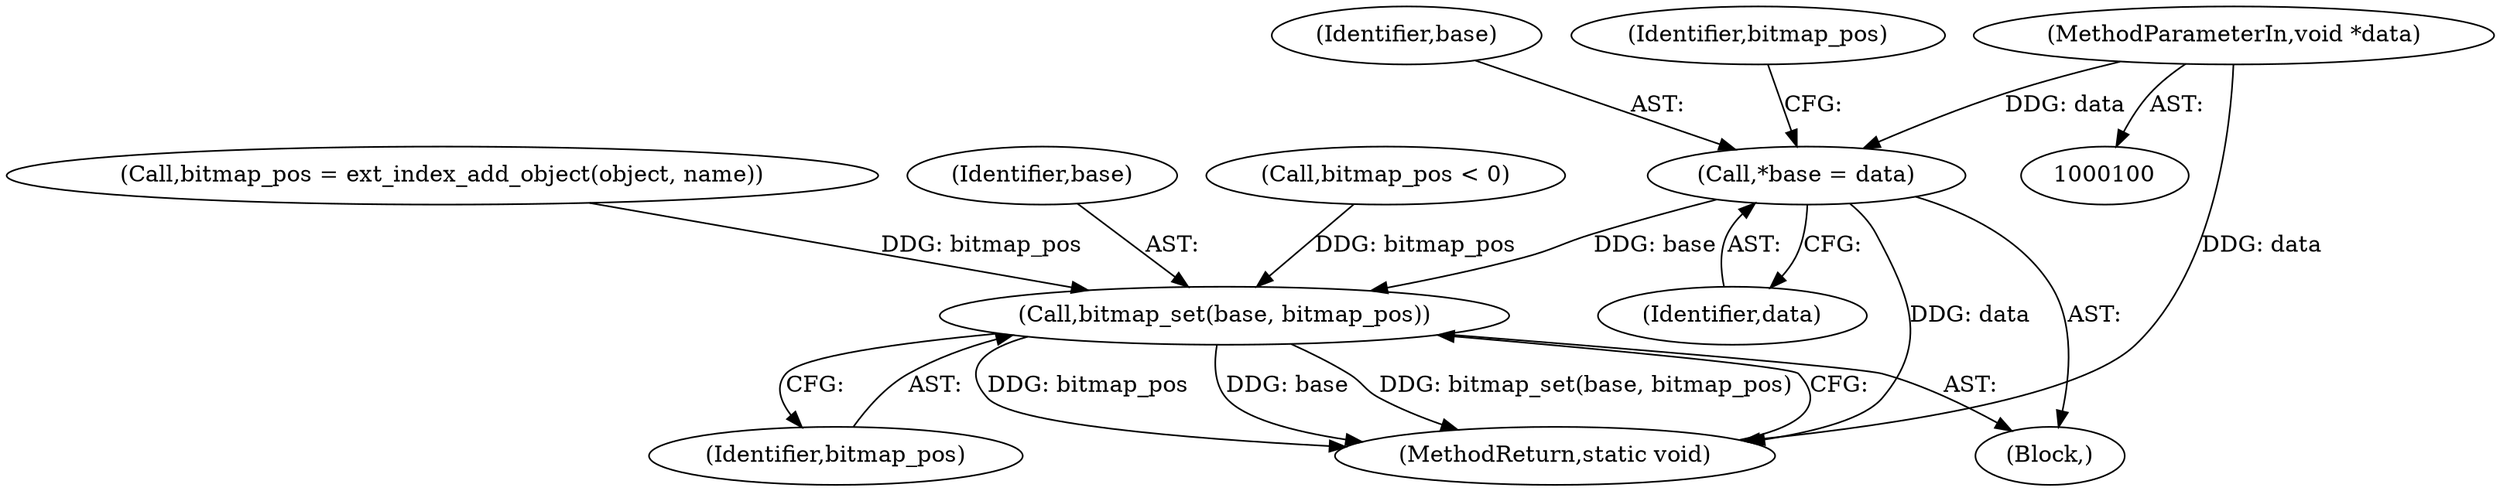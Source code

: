 digraph "1_git_de1e67d0703894cb6ea782e36abb63976ab07e60_7@pointer" {
"1000107" [label="(Call,*base = data)"];
"1000104" [label="(MethodParameterIn,void *data)"];
"1000137" [label="(Call,bitmap_set(base, bitmap_pos))"];
"1000107" [label="(Call,*base = data)"];
"1000108" [label="(Identifier,base)"];
"1000137" [label="(Call,bitmap_set(base, bitmap_pos))"];
"1000120" [label="(Call,bitmap_pos < 0)"];
"1000130" [label="(Call,bitmap_pos = ext_index_add_object(object, name))"];
"1000112" [label="(Identifier,bitmap_pos)"];
"1000109" [label="(Identifier,data)"];
"1000139" [label="(Identifier,bitmap_pos)"];
"1000138" [label="(Identifier,base)"];
"1000104" [label="(MethodParameterIn,void *data)"];
"1000105" [label="(Block,)"];
"1000140" [label="(MethodReturn,static void)"];
"1000107" -> "1000105"  [label="AST: "];
"1000107" -> "1000109"  [label="CFG: "];
"1000108" -> "1000107"  [label="AST: "];
"1000109" -> "1000107"  [label="AST: "];
"1000112" -> "1000107"  [label="CFG: "];
"1000107" -> "1000140"  [label="DDG: data"];
"1000104" -> "1000107"  [label="DDG: data"];
"1000107" -> "1000137"  [label="DDG: base"];
"1000104" -> "1000100"  [label="AST: "];
"1000104" -> "1000140"  [label="DDG: data"];
"1000137" -> "1000105"  [label="AST: "];
"1000137" -> "1000139"  [label="CFG: "];
"1000138" -> "1000137"  [label="AST: "];
"1000139" -> "1000137"  [label="AST: "];
"1000140" -> "1000137"  [label="CFG: "];
"1000137" -> "1000140"  [label="DDG: bitmap_pos"];
"1000137" -> "1000140"  [label="DDG: base"];
"1000137" -> "1000140"  [label="DDG: bitmap_set(base, bitmap_pos)"];
"1000120" -> "1000137"  [label="DDG: bitmap_pos"];
"1000130" -> "1000137"  [label="DDG: bitmap_pos"];
}
